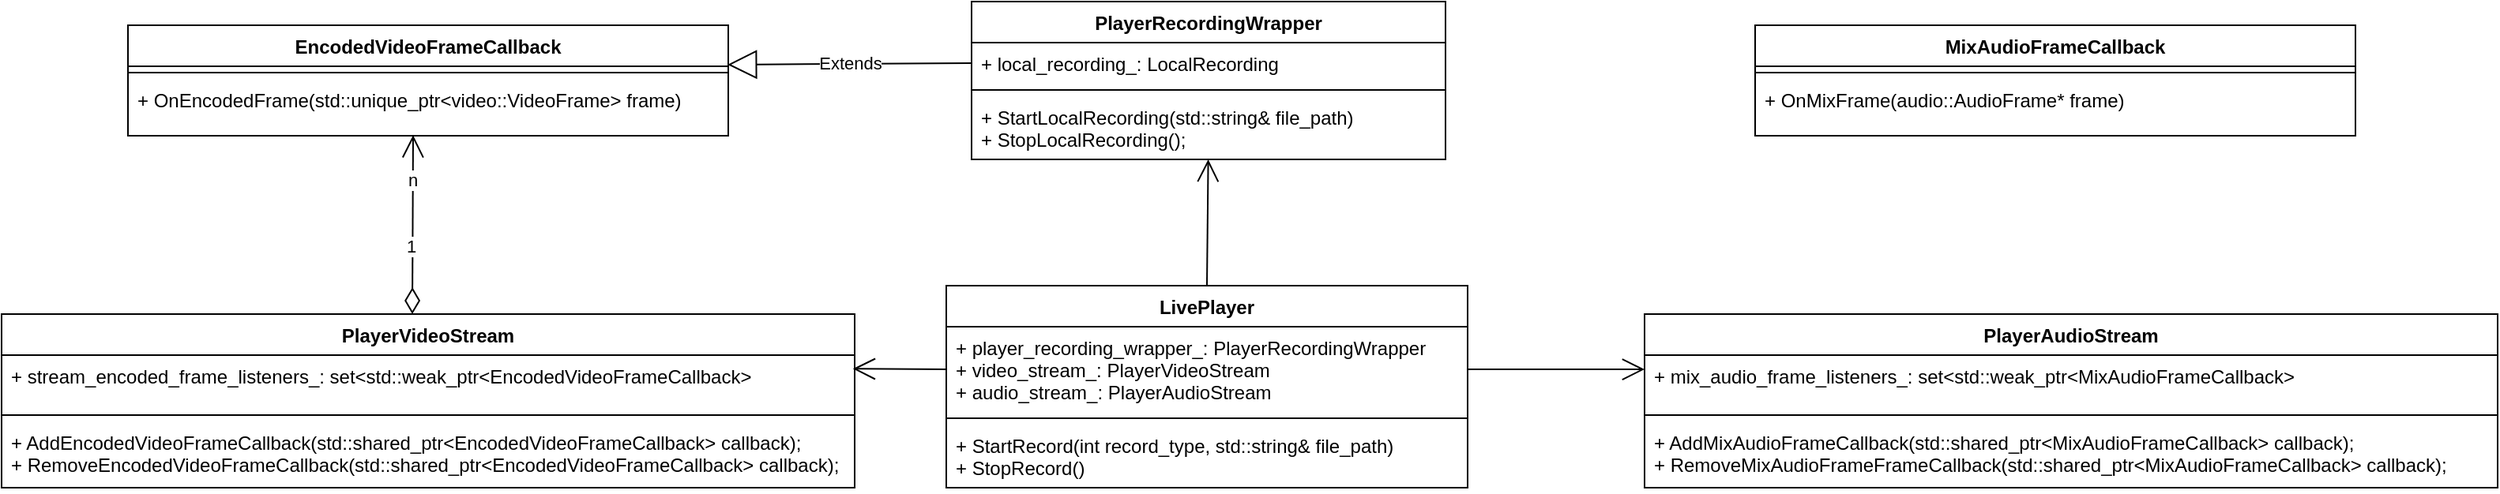 <mxfile version="16.5.6" type="github">
  <diagram id="C5RBs43oDa-KdzZeNtuy" name="Page-1">
    <mxGraphModel dx="2040" dy="695" grid="1" gridSize="10" guides="1" tooltips="1" connect="1" arrows="1" fold="1" page="1" pageScale="1" pageWidth="827" pageHeight="1169" math="0" shadow="0">
      <root>
        <mxCell id="WIyWlLk6GJQsqaUBKTNV-0" />
        <mxCell id="WIyWlLk6GJQsqaUBKTNV-1" parent="WIyWlLk6GJQsqaUBKTNV-0" />
        <mxCell id="FkcMrHeK5HteQmRynKsr-0" value="LivePlayer" style="swimlane;fontStyle=1;align=center;verticalAlign=top;childLayout=stackLayout;horizontal=1;startSize=26;horizontalStack=0;resizeParent=1;resizeParentMax=0;resizeLast=0;collapsible=1;marginBottom=0;" vertex="1" parent="WIyWlLk6GJQsqaUBKTNV-1">
          <mxGeometry x="248" y="340" width="330" height="128" as="geometry" />
        </mxCell>
        <mxCell id="FkcMrHeK5HteQmRynKsr-1" value="+ player_recording_wrapper_: PlayerRecordingWrapper&#xa;+ video_stream_: PlayerVideoStream&#xa;+ audio_stream_: PlayerAudioStream" style="text;strokeColor=none;fillColor=none;align=left;verticalAlign=top;spacingLeft=4;spacingRight=4;overflow=hidden;rotatable=0;points=[[0,0.5],[1,0.5]];portConstraint=eastwest;fontColor=default;fontStyle=0" vertex="1" parent="FkcMrHeK5HteQmRynKsr-0">
          <mxGeometry y="26" width="330" height="54" as="geometry" />
        </mxCell>
        <mxCell id="FkcMrHeK5HteQmRynKsr-2" value="" style="line;strokeWidth=1;fillColor=none;align=left;verticalAlign=middle;spacingTop=-1;spacingLeft=3;spacingRight=3;rotatable=0;labelPosition=right;points=[];portConstraint=eastwest;" vertex="1" parent="FkcMrHeK5HteQmRynKsr-0">
          <mxGeometry y="80" width="330" height="8" as="geometry" />
        </mxCell>
        <mxCell id="FkcMrHeK5HteQmRynKsr-3" value="+ StartRecord(int record_type, std::string&amp; file_path)&#xa;+ StopRecord()" style="text;strokeColor=none;fillColor=none;align=left;verticalAlign=top;spacingLeft=4;spacingRight=4;overflow=hidden;rotatable=0;points=[[0,0.5],[1,0.5]];portConstraint=eastwest;fontStyle=0" vertex="1" parent="FkcMrHeK5HteQmRynKsr-0">
          <mxGeometry y="88" width="330" height="40" as="geometry" />
        </mxCell>
        <mxCell id="FkcMrHeK5HteQmRynKsr-4" value="PlayerRecordingWrapper" style="swimlane;fontStyle=1;align=center;verticalAlign=top;childLayout=stackLayout;horizontal=1;startSize=26;horizontalStack=0;resizeParent=1;resizeParentMax=0;resizeLast=0;collapsible=1;marginBottom=0;fontColor=default;" vertex="1" parent="WIyWlLk6GJQsqaUBKTNV-1">
          <mxGeometry x="264" y="160" width="300" height="100" as="geometry" />
        </mxCell>
        <mxCell id="FkcMrHeK5HteQmRynKsr-5" value="+ local_recording_: LocalRecording" style="text;strokeColor=none;fillColor=none;align=left;verticalAlign=top;spacingLeft=4;spacingRight=4;overflow=hidden;rotatable=0;points=[[0,0.5],[1,0.5]];portConstraint=eastwest;fontColor=default;fontStyle=0" vertex="1" parent="FkcMrHeK5HteQmRynKsr-4">
          <mxGeometry y="26" width="300" height="26" as="geometry" />
        </mxCell>
        <mxCell id="FkcMrHeK5HteQmRynKsr-6" value="" style="line;strokeWidth=1;fillColor=none;align=left;verticalAlign=middle;spacingTop=-1;spacingLeft=3;spacingRight=3;rotatable=0;labelPosition=right;points=[];portConstraint=eastwest;fontColor=default;" vertex="1" parent="FkcMrHeK5HteQmRynKsr-4">
          <mxGeometry y="52" width="300" height="8" as="geometry" />
        </mxCell>
        <mxCell id="FkcMrHeK5HteQmRynKsr-7" value="+ StartLocalRecording(std::string&amp; file_path)&#xa;+ StopLocalRecording();" style="text;strokeColor=none;fillColor=none;align=left;verticalAlign=top;spacingLeft=4;spacingRight=4;overflow=hidden;rotatable=0;points=[[0,0.5],[1,0.5]];portConstraint=eastwest;fontColor=default;fontStyle=0" vertex="1" parent="FkcMrHeK5HteQmRynKsr-4">
          <mxGeometry y="60" width="300" height="40" as="geometry" />
        </mxCell>
        <mxCell id="FkcMrHeK5HteQmRynKsr-8" value="" style="endArrow=open;endFill=1;endSize=12;html=1;rounded=0;fontColor=default;exitX=0.5;exitY=0;exitDx=0;exitDy=0;" edge="1" parent="WIyWlLk6GJQsqaUBKTNV-1" source="FkcMrHeK5HteQmRynKsr-0" target="FkcMrHeK5HteQmRynKsr-7">
          <mxGeometry width="160" relative="1" as="geometry">
            <mxPoint x="330" y="360" as="sourcePoint" />
            <mxPoint x="490" y="360" as="targetPoint" />
          </mxGeometry>
        </mxCell>
        <mxCell id="FkcMrHeK5HteQmRynKsr-9" value="PlayerVideoStream" style="swimlane;fontStyle=1;align=center;verticalAlign=top;childLayout=stackLayout;horizontal=1;startSize=26;horizontalStack=0;resizeParent=1;resizeParentMax=0;resizeLast=0;collapsible=1;marginBottom=0;fontColor=default;" vertex="1" parent="WIyWlLk6GJQsqaUBKTNV-1">
          <mxGeometry x="-350" y="358" width="540" height="110" as="geometry" />
        </mxCell>
        <mxCell id="FkcMrHeK5HteQmRynKsr-10" value="+ stream_encoded_frame_listeners_: set&lt;std::weak_ptr&lt;EncodedVideoFrameCallback&gt;" style="text;strokeColor=none;fillColor=none;align=left;verticalAlign=top;spacingLeft=4;spacingRight=4;overflow=hidden;rotatable=0;points=[[0,0.5],[1,0.5]];portConstraint=eastwest;fontColor=default;fontStyle=0" vertex="1" parent="FkcMrHeK5HteQmRynKsr-9">
          <mxGeometry y="26" width="540" height="34" as="geometry" />
        </mxCell>
        <mxCell id="FkcMrHeK5HteQmRynKsr-11" value="" style="line;strokeWidth=1;fillColor=none;align=left;verticalAlign=middle;spacingTop=-1;spacingLeft=3;spacingRight=3;rotatable=0;labelPosition=right;points=[];portConstraint=eastwest;fontColor=default;" vertex="1" parent="FkcMrHeK5HteQmRynKsr-9">
          <mxGeometry y="60" width="540" height="8" as="geometry" />
        </mxCell>
        <mxCell id="FkcMrHeK5HteQmRynKsr-12" value="+ AddEncodedVideoFrameCallback(std::shared_ptr&lt;EncodedVideoFrameCallback&gt; callback);&#xa;+ RemoveEncodedVideoFrameCallback(std::shared_ptr&lt;EncodedVideoFrameCallback&gt; callback);" style="text;strokeColor=none;fillColor=none;align=left;verticalAlign=top;spacingLeft=4;spacingRight=4;overflow=hidden;rotatable=0;points=[[0,0.5],[1,0.5]];portConstraint=eastwest;fontColor=default;fontStyle=0" vertex="1" parent="FkcMrHeK5HteQmRynKsr-9">
          <mxGeometry y="68" width="540" height="42" as="geometry" />
        </mxCell>
        <mxCell id="FkcMrHeK5HteQmRynKsr-21" value="EncodedVideoFrameCallback" style="swimlane;fontStyle=1;align=center;verticalAlign=top;childLayout=stackLayout;horizontal=1;startSize=26;horizontalStack=0;resizeParent=1;resizeParentMax=0;resizeLast=0;collapsible=1;marginBottom=0;fontColor=default;" vertex="1" parent="WIyWlLk6GJQsqaUBKTNV-1">
          <mxGeometry x="-270" y="175" width="380" height="70" as="geometry" />
        </mxCell>
        <mxCell id="FkcMrHeK5HteQmRynKsr-23" value="" style="line;strokeWidth=1;fillColor=none;align=left;verticalAlign=middle;spacingTop=-1;spacingLeft=3;spacingRight=3;rotatable=0;labelPosition=right;points=[];portConstraint=eastwest;fontColor=default;" vertex="1" parent="FkcMrHeK5HteQmRynKsr-21">
          <mxGeometry y="26" width="380" height="8" as="geometry" />
        </mxCell>
        <mxCell id="FkcMrHeK5HteQmRynKsr-24" value="+ OnEncodedFrame(std::unique_ptr&lt;video::VideoFrame&gt; frame)" style="text;strokeColor=none;fillColor=none;align=left;verticalAlign=top;spacingLeft=4;spacingRight=4;overflow=hidden;rotatable=0;points=[[0,0.5],[1,0.5]];portConstraint=eastwest;fontColor=default;fontStyle=0" vertex="1" parent="FkcMrHeK5HteQmRynKsr-21">
          <mxGeometry y="34" width="380" height="36" as="geometry" />
        </mxCell>
        <mxCell id="FkcMrHeK5HteQmRynKsr-26" value="" style="endArrow=open;endFill=1;endSize=12;html=1;rounded=0;fontColor=default;exitX=0;exitY=0.5;exitDx=0;exitDy=0;entryX=0.998;entryY=0.255;entryDx=0;entryDy=0;entryPerimeter=0;" edge="1" parent="WIyWlLk6GJQsqaUBKTNV-1" source="FkcMrHeK5HteQmRynKsr-1" target="FkcMrHeK5HteQmRynKsr-10">
          <mxGeometry width="160" relative="1" as="geometry">
            <mxPoint x="190" y="360" as="sourcePoint" />
            <mxPoint x="350" y="360" as="targetPoint" />
          </mxGeometry>
        </mxCell>
        <mxCell id="FkcMrHeK5HteQmRynKsr-38" value="" style="endArrow=open;html=1;endSize=12;startArrow=diamondThin;startSize=14;startFill=0;edgeStyle=orthogonalEdgeStyle;rounded=0;fontColor=default;entryX=0.475;entryY=0.991;entryDx=0;entryDy=0;entryPerimeter=0;" edge="1" parent="WIyWlLk6GJQsqaUBKTNV-1" target="FkcMrHeK5HteQmRynKsr-24">
          <mxGeometry relative="1" as="geometry">
            <mxPoint x="-90" y="358" as="sourcePoint" />
            <mxPoint x="70" y="358" as="targetPoint" />
          </mxGeometry>
        </mxCell>
        <mxCell id="FkcMrHeK5HteQmRynKsr-41" value="n" style="edgeLabel;html=1;align=center;verticalAlign=middle;resizable=0;points=[];fontColor=default;" vertex="1" connectable="0" parent="FkcMrHeK5HteQmRynKsr-38">
          <mxGeometry x="0.501" y="1" relative="1" as="geometry">
            <mxPoint as="offset" />
          </mxGeometry>
        </mxCell>
        <mxCell id="FkcMrHeK5HteQmRynKsr-43" value="1" style="edgeLabel;html=1;align=center;verticalAlign=middle;resizable=0;points=[];fontColor=default;" vertex="1" connectable="0" parent="FkcMrHeK5HteQmRynKsr-38">
          <mxGeometry x="-0.235" y="1" relative="1" as="geometry">
            <mxPoint as="offset" />
          </mxGeometry>
        </mxCell>
        <mxCell id="FkcMrHeK5HteQmRynKsr-44" value="Extends" style="endArrow=block;endSize=16;endFill=0;html=1;rounded=0;fontColor=default;exitX=0;exitY=0.5;exitDx=0;exitDy=0;entryX=0.999;entryY=0.357;entryDx=0;entryDy=0;entryPerimeter=0;" edge="1" parent="WIyWlLk6GJQsqaUBKTNV-1" source="FkcMrHeK5HteQmRynKsr-5" target="FkcMrHeK5HteQmRynKsr-21">
          <mxGeometry width="160" relative="1" as="geometry">
            <mxPoint x="220" y="360" as="sourcePoint" />
            <mxPoint x="380" y="360" as="targetPoint" />
          </mxGeometry>
        </mxCell>
        <mxCell id="FkcMrHeK5HteQmRynKsr-45" value="PlayerAudioStream" style="swimlane;fontStyle=1;align=center;verticalAlign=top;childLayout=stackLayout;horizontal=1;startSize=26;horizontalStack=0;resizeParent=1;resizeParentMax=0;resizeLast=0;collapsible=1;marginBottom=0;fontColor=default;" vertex="1" parent="WIyWlLk6GJQsqaUBKTNV-1">
          <mxGeometry x="690" y="358" width="540" height="110" as="geometry" />
        </mxCell>
        <mxCell id="FkcMrHeK5HteQmRynKsr-46" value="+ mix_audio_frame_listeners_: set&lt;std::weak_ptr&lt;MixAudioFrameCallback&gt;" style="text;strokeColor=none;fillColor=none;align=left;verticalAlign=top;spacingLeft=4;spacingRight=4;overflow=hidden;rotatable=0;points=[[0,0.5],[1,0.5]];portConstraint=eastwest;fontColor=default;fontStyle=0" vertex="1" parent="FkcMrHeK5HteQmRynKsr-45">
          <mxGeometry y="26" width="540" height="34" as="geometry" />
        </mxCell>
        <mxCell id="FkcMrHeK5HteQmRynKsr-47" value="" style="line;strokeWidth=1;fillColor=none;align=left;verticalAlign=middle;spacingTop=-1;spacingLeft=3;spacingRight=3;rotatable=0;labelPosition=right;points=[];portConstraint=eastwest;fontColor=default;" vertex="1" parent="FkcMrHeK5HteQmRynKsr-45">
          <mxGeometry y="60" width="540" height="8" as="geometry" />
        </mxCell>
        <mxCell id="FkcMrHeK5HteQmRynKsr-48" value="+ AddMixAudioFrameCallback(std::shared_ptr&lt;MixAudioFrameCallback&gt; callback);&#xa;  + RemoveMixAudioFrameFrameCallback(std::shared_ptr&lt;MixAudioFrameCallback&gt; callback);" style="text;strokeColor=none;fillColor=none;align=left;verticalAlign=top;spacingLeft=4;spacingRight=4;overflow=hidden;rotatable=0;points=[[0,0.5],[1,0.5]];portConstraint=eastwest;fontColor=default;fontStyle=0" vertex="1" parent="FkcMrHeK5HteQmRynKsr-45">
          <mxGeometry y="68" width="540" height="42" as="geometry" />
        </mxCell>
        <mxCell id="FkcMrHeK5HteQmRynKsr-49" value="" style="endArrow=open;endFill=1;endSize=12;html=1;rounded=0;fontColor=default;exitX=1;exitY=0.5;exitDx=0;exitDy=0;entryX=0;entryY=0.265;entryDx=0;entryDy=0;entryPerimeter=0;" edge="1" parent="WIyWlLk6GJQsqaUBKTNV-1" source="FkcMrHeK5HteQmRynKsr-1" target="FkcMrHeK5HteQmRynKsr-46">
          <mxGeometry width="160" relative="1" as="geometry">
            <mxPoint x="258" y="403" as="sourcePoint" />
            <mxPoint x="198.92" y="402.67" as="targetPoint" />
          </mxGeometry>
        </mxCell>
        <mxCell id="FkcMrHeK5HteQmRynKsr-50" value="MixAudioFrameCallback" style="swimlane;fontStyle=1;align=center;verticalAlign=top;childLayout=stackLayout;horizontal=1;startSize=26;horizontalStack=0;resizeParent=1;resizeParentMax=0;resizeLast=0;collapsible=1;marginBottom=0;fontColor=default;" vertex="1" parent="WIyWlLk6GJQsqaUBKTNV-1">
          <mxGeometry x="760" y="175" width="380" height="70" as="geometry" />
        </mxCell>
        <mxCell id="FkcMrHeK5HteQmRynKsr-51" value="" style="line;strokeWidth=1;fillColor=none;align=left;verticalAlign=middle;spacingTop=-1;spacingLeft=3;spacingRight=3;rotatable=0;labelPosition=right;points=[];portConstraint=eastwest;fontColor=default;" vertex="1" parent="FkcMrHeK5HteQmRynKsr-50">
          <mxGeometry y="26" width="380" height="8" as="geometry" />
        </mxCell>
        <mxCell id="FkcMrHeK5HteQmRynKsr-52" value="+ OnMixFrame(audio::AudioFrame* frame)" style="text;strokeColor=none;fillColor=none;align=left;verticalAlign=top;spacingLeft=4;spacingRight=4;overflow=hidden;rotatable=0;points=[[0,0.5],[1,0.5]];portConstraint=eastwest;fontColor=default;fontStyle=0" vertex="1" parent="FkcMrHeK5HteQmRynKsr-50">
          <mxGeometry y="34" width="380" height="36" as="geometry" />
        </mxCell>
      </root>
    </mxGraphModel>
  </diagram>
</mxfile>
